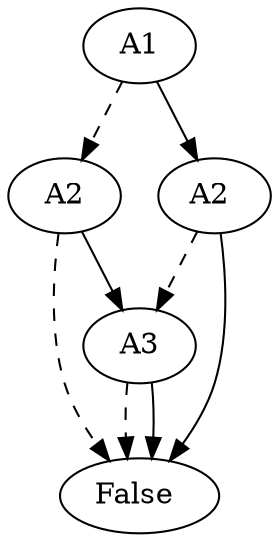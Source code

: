 digraph{2846333521104[label=A1]2846333523504[label="A2"]
2846333521104 -> 2846333523504  [style=dashed]
2846268651824[label="False"]
2846333523504 -> 2846268651824 [style=dashed]
2846333519824[label="A3 "]
2846333523504 -> 2846333519824 
2846268651824[label="False"]
2846333519824 -> 2846268651824 [style=dashed]
2846268651824[label="False "]
2846333519824 -> 2846268651824
2846333519504[label="A2 "]
2846333521104 -> 2846333519504 
2846333519824[label="A3"]
2846333519504 -> 2846333519824  [style=dashed]
2846268651824[label="False "]
2846333519504 -> 2846268651824
}